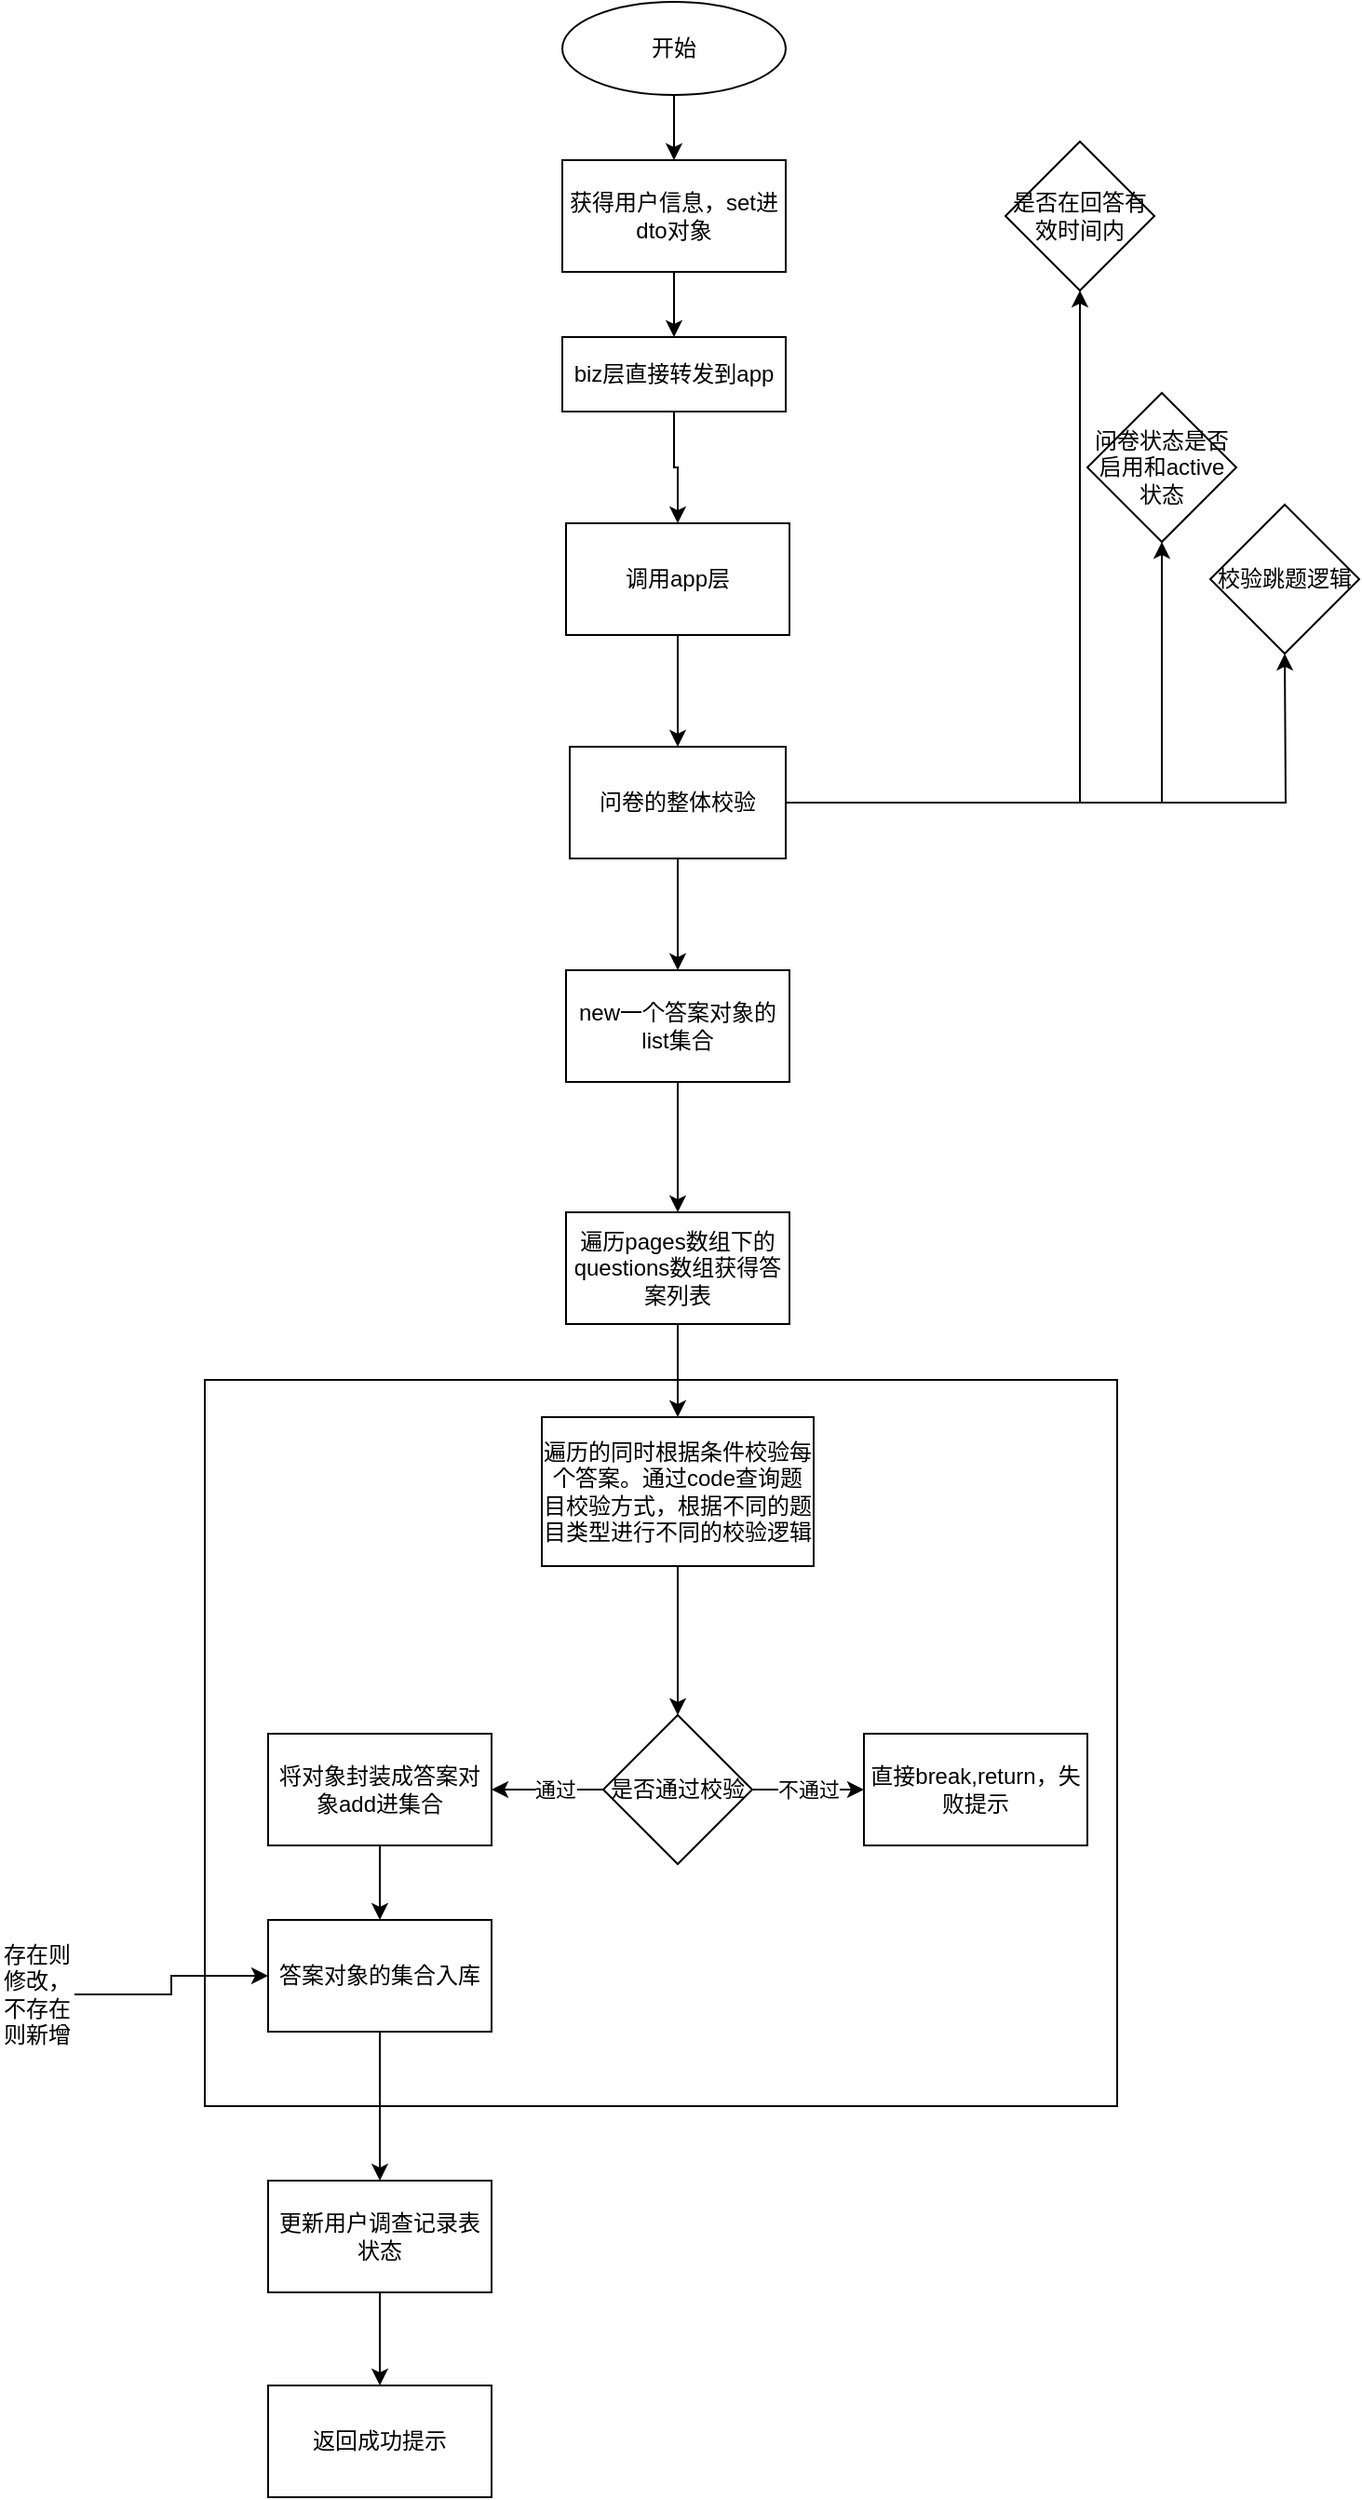 <mxfile version="14.1.8" type="device"><diagram id="buWGJDEPfkvQYrKe56mp" name="第 1 页"><mxGraphModel dx="763" dy="1857" grid="1" gridSize="10" guides="1" tooltips="1" connect="1" arrows="1" fold="1" page="1" pageScale="1" pageWidth="827" pageHeight="1169" background="none" math="0" shadow="0"><root><mxCell id="0"/><mxCell id="1" parent="0"/><mxCell id="8snZUXzjSaIWvazB9eLZ-55" value="" style="rounded=0;whiteSpace=wrap;html=1;" vertex="1" parent="1"><mxGeometry x="160" y="670" width="490" height="390" as="geometry"/></mxCell><mxCell id="8snZUXzjSaIWvazB9eLZ-57" value="" style="edgeStyle=orthogonalEdgeStyle;rounded=0;orthogonalLoop=1;jettySize=auto;html=1;" edge="1" parent="1" source="8snZUXzjSaIWvazB9eLZ-1" target="8snZUXzjSaIWvazB9eLZ-56"><mxGeometry relative="1" as="geometry"/></mxCell><mxCell id="8snZUXzjSaIWvazB9eLZ-1" value="开始" style="ellipse;whiteSpace=wrap;html=1;" vertex="1" parent="1"><mxGeometry x="352" y="-70" width="120" height="50" as="geometry"/></mxCell><mxCell id="8snZUXzjSaIWvazB9eLZ-33" value="" style="edgeStyle=orthogonalEdgeStyle;rounded=0;orthogonalLoop=1;jettySize=auto;html=1;" edge="1" parent="1" source="8snZUXzjSaIWvazB9eLZ-2" target="8snZUXzjSaIWvazB9eLZ-4"><mxGeometry relative="1" as="geometry"/></mxCell><mxCell id="8snZUXzjSaIWvazB9eLZ-2" value="new一个答案对象的list集合" style="whiteSpace=wrap;html=1;" vertex="1" parent="1"><mxGeometry x="354" y="450" width="120" height="60" as="geometry"/></mxCell><mxCell id="8snZUXzjSaIWvazB9eLZ-35" value="" style="edgeStyle=orthogonalEdgeStyle;rounded=0;orthogonalLoop=1;jettySize=auto;html=1;" edge="1" parent="1" source="8snZUXzjSaIWvazB9eLZ-4" target="8snZUXzjSaIWvazB9eLZ-34"><mxGeometry relative="1" as="geometry"/></mxCell><mxCell id="8snZUXzjSaIWvazB9eLZ-4" value="遍历pages数组下的questions数组获得答案列表" style="whiteSpace=wrap;html=1;" vertex="1" parent="1"><mxGeometry x="354" y="580" width="120" height="60" as="geometry"/></mxCell><mxCell id="8snZUXzjSaIWvazB9eLZ-29" value="" style="edgeStyle=orthogonalEdgeStyle;rounded=0;orthogonalLoop=1;jettySize=auto;html=1;" edge="1" parent="1" source="8snZUXzjSaIWvazB9eLZ-6" target="8snZUXzjSaIWvazB9eLZ-11"><mxGeometry relative="1" as="geometry"/></mxCell><mxCell id="8snZUXzjSaIWvazB9eLZ-6" value="调用app层" style="whiteSpace=wrap;html=1;" vertex="1" parent="1"><mxGeometry x="354" y="210" width="120" height="60" as="geometry"/></mxCell><mxCell id="8snZUXzjSaIWvazB9eLZ-18" style="edgeStyle=orthogonalEdgeStyle;rounded=0;orthogonalLoop=1;jettySize=auto;html=1;exitX=1;exitY=0.5;exitDx=0;exitDy=0;" edge="1" parent="1" source="8snZUXzjSaIWvazB9eLZ-11" target="8snZUXzjSaIWvazB9eLZ-12"><mxGeometry relative="1" as="geometry"/></mxCell><mxCell id="8snZUXzjSaIWvazB9eLZ-32" value="" style="edgeStyle=orthogonalEdgeStyle;rounded=0;orthogonalLoop=1;jettySize=auto;html=1;" edge="1" parent="1" source="8snZUXzjSaIWvazB9eLZ-11" target="8snZUXzjSaIWvazB9eLZ-2"><mxGeometry relative="1" as="geometry"/></mxCell><mxCell id="8snZUXzjSaIWvazB9eLZ-44" style="edgeStyle=orthogonalEdgeStyle;rounded=0;orthogonalLoop=1;jettySize=auto;html=1;entryX=0.5;entryY=1;entryDx=0;entryDy=0;" edge="1" parent="1" source="8snZUXzjSaIWvazB9eLZ-11" target="8snZUXzjSaIWvazB9eLZ-20"><mxGeometry relative="1" as="geometry"/></mxCell><mxCell id="8snZUXzjSaIWvazB9eLZ-45" style="edgeStyle=orthogonalEdgeStyle;rounded=0;orthogonalLoop=1;jettySize=auto;html=1;" edge="1" parent="1" source="8snZUXzjSaIWvazB9eLZ-11"><mxGeometry relative="1" as="geometry"><mxPoint x="740" y="280" as="targetPoint"/></mxGeometry></mxCell><mxCell id="8snZUXzjSaIWvazB9eLZ-11" value="问卷的整体校验" style="rounded=0;whiteSpace=wrap;html=1;" vertex="1" parent="1"><mxGeometry x="356" y="330" width="116" height="60" as="geometry"/></mxCell><mxCell id="8snZUXzjSaIWvazB9eLZ-12" value="是否在回答有效时间内" style="rhombus;whiteSpace=wrap;html=1;rounded=0;" vertex="1" parent="1"><mxGeometry x="590" y="5" width="80" height="80" as="geometry"/></mxCell><mxCell id="8snZUXzjSaIWvazB9eLZ-20" value="问卷状态是否启用和active状态" style="rhombus;whiteSpace=wrap;html=1;" vertex="1" parent="1"><mxGeometry x="634" y="140" width="80" height="80" as="geometry"/></mxCell><mxCell id="8snZUXzjSaIWvazB9eLZ-28" style="edgeStyle=orthogonalEdgeStyle;rounded=0;orthogonalLoop=1;jettySize=auto;html=1;exitX=0.5;exitY=1;exitDx=0;exitDy=0;entryX=0.5;entryY=0;entryDx=0;entryDy=0;" edge="1" parent="1" source="8snZUXzjSaIWvazB9eLZ-25" target="8snZUXzjSaIWvazB9eLZ-6"><mxGeometry relative="1" as="geometry"/></mxCell><mxCell id="8snZUXzjSaIWvazB9eLZ-25" value="biz层直接转发到app" style="rounded=0;whiteSpace=wrap;html=1;" vertex="1" parent="1"><mxGeometry x="352" y="110" width="120" height="40" as="geometry"/></mxCell><mxCell id="8snZUXzjSaIWvazB9eLZ-37" value="" style="edgeStyle=orthogonalEdgeStyle;rounded=0;orthogonalLoop=1;jettySize=auto;html=1;" edge="1" parent="1" source="8snZUXzjSaIWvazB9eLZ-34" target="8snZUXzjSaIWvazB9eLZ-36"><mxGeometry relative="1" as="geometry"/></mxCell><mxCell id="8snZUXzjSaIWvazB9eLZ-34" value="遍历的同时根据条件校验每个答案。通过code查询题目校验方式，根据不同的题目类型进行不同的校验逻辑" style="whiteSpace=wrap;html=1;" vertex="1" parent="1"><mxGeometry x="341" y="690" width="146" height="80" as="geometry"/></mxCell><mxCell id="8snZUXzjSaIWvazB9eLZ-39" value="" style="edgeStyle=orthogonalEdgeStyle;rounded=0;orthogonalLoop=1;jettySize=auto;html=1;" edge="1" parent="1" source="8snZUXzjSaIWvazB9eLZ-36" target="8snZUXzjSaIWvazB9eLZ-38"><mxGeometry relative="1" as="geometry"/></mxCell><mxCell id="8snZUXzjSaIWvazB9eLZ-40" value="通过" style="edgeLabel;html=1;align=center;verticalAlign=middle;resizable=0;points=[];" vertex="1" connectable="0" parent="8snZUXzjSaIWvazB9eLZ-39"><mxGeometry x="-0.133" relative="1" as="geometry"><mxPoint as="offset"/></mxGeometry></mxCell><mxCell id="8snZUXzjSaIWvazB9eLZ-42" value="不通过" style="edgeStyle=orthogonalEdgeStyle;rounded=0;orthogonalLoop=1;jettySize=auto;html=1;" edge="1" parent="1" source="8snZUXzjSaIWvazB9eLZ-36" target="8snZUXzjSaIWvazB9eLZ-41"><mxGeometry relative="1" as="geometry"/></mxCell><mxCell id="8snZUXzjSaIWvazB9eLZ-36" value="是否通过校验" style="rhombus;whiteSpace=wrap;html=1;" vertex="1" parent="1"><mxGeometry x="374" y="850" width="80" height="80" as="geometry"/></mxCell><mxCell id="8snZUXzjSaIWvazB9eLZ-52" value="" style="edgeStyle=orthogonalEdgeStyle;rounded=0;orthogonalLoop=1;jettySize=auto;html=1;" edge="1" parent="1" source="8snZUXzjSaIWvazB9eLZ-38" target="8snZUXzjSaIWvazB9eLZ-48"><mxGeometry relative="1" as="geometry"/></mxCell><mxCell id="8snZUXzjSaIWvazB9eLZ-38" value="将对象封装成答案对象add进集合" style="whiteSpace=wrap;html=1;" vertex="1" parent="1"><mxGeometry x="194" y="860" width="120" height="60" as="geometry"/></mxCell><mxCell id="8snZUXzjSaIWvazB9eLZ-41" value="直接break,return，失败提示" style="whiteSpace=wrap;html=1;" vertex="1" parent="1"><mxGeometry x="514" y="860" width="120" height="60" as="geometry"/></mxCell><mxCell id="8snZUXzjSaIWvazB9eLZ-46" value="校验跳题逻辑" style="rhombus;whiteSpace=wrap;html=1;" vertex="1" parent="1"><mxGeometry x="700" y="200" width="80" height="80" as="geometry"/></mxCell><mxCell id="8snZUXzjSaIWvazB9eLZ-50" value="" style="edgeStyle=orthogonalEdgeStyle;rounded=0;orthogonalLoop=1;jettySize=auto;html=1;" edge="1" parent="1" source="8snZUXzjSaIWvazB9eLZ-48" target="8snZUXzjSaIWvazB9eLZ-49"><mxGeometry relative="1" as="geometry"/></mxCell><mxCell id="8snZUXzjSaIWvazB9eLZ-48" value="答案对象的集合入库" style="rounded=0;whiteSpace=wrap;html=1;" vertex="1" parent="1"><mxGeometry x="194" y="960" width="120" height="60" as="geometry"/></mxCell><mxCell id="8snZUXzjSaIWvazB9eLZ-54" value="" style="edgeStyle=orthogonalEdgeStyle;rounded=0;orthogonalLoop=1;jettySize=auto;html=1;" edge="1" parent="1" source="8snZUXzjSaIWvazB9eLZ-49" target="8snZUXzjSaIWvazB9eLZ-53"><mxGeometry relative="1" as="geometry"/></mxCell><mxCell id="8snZUXzjSaIWvazB9eLZ-49" value="更新用户调查记录表状态" style="rounded=0;whiteSpace=wrap;html=1;" vertex="1" parent="1"><mxGeometry x="194" y="1100" width="120" height="60" as="geometry"/></mxCell><mxCell id="8snZUXzjSaIWvazB9eLZ-53" value="返回成功提示" style="rounded=0;whiteSpace=wrap;html=1;" vertex="1" parent="1"><mxGeometry x="194" y="1210" width="120" height="60" as="geometry"/></mxCell><mxCell id="8snZUXzjSaIWvazB9eLZ-58" value="" style="edgeStyle=orthogonalEdgeStyle;rounded=0;orthogonalLoop=1;jettySize=auto;html=1;" edge="1" parent="1" source="8snZUXzjSaIWvazB9eLZ-56" target="8snZUXzjSaIWvazB9eLZ-25"><mxGeometry relative="1" as="geometry"/></mxCell><mxCell id="8snZUXzjSaIWvazB9eLZ-56" value="获得用户信息，set进dto对象" style="rounded=0;whiteSpace=wrap;html=1;" vertex="1" parent="1"><mxGeometry x="352" y="15" width="120" height="60" as="geometry"/></mxCell><mxCell id="8snZUXzjSaIWvazB9eLZ-60" style="edgeStyle=orthogonalEdgeStyle;rounded=0;orthogonalLoop=1;jettySize=auto;html=1;" edge="1" parent="1" source="8snZUXzjSaIWvazB9eLZ-59" target="8snZUXzjSaIWvazB9eLZ-48"><mxGeometry relative="1" as="geometry"/></mxCell><mxCell id="8snZUXzjSaIWvazB9eLZ-59" value="存在则修改，不存在则新增" style="text;html=1;strokeColor=none;fillColor=none;align=center;verticalAlign=middle;whiteSpace=wrap;rounded=0;" vertex="1" parent="1"><mxGeometry x="50" y="990" width="40" height="20" as="geometry"/></mxCell></root></mxGraphModel></diagram></mxfile>